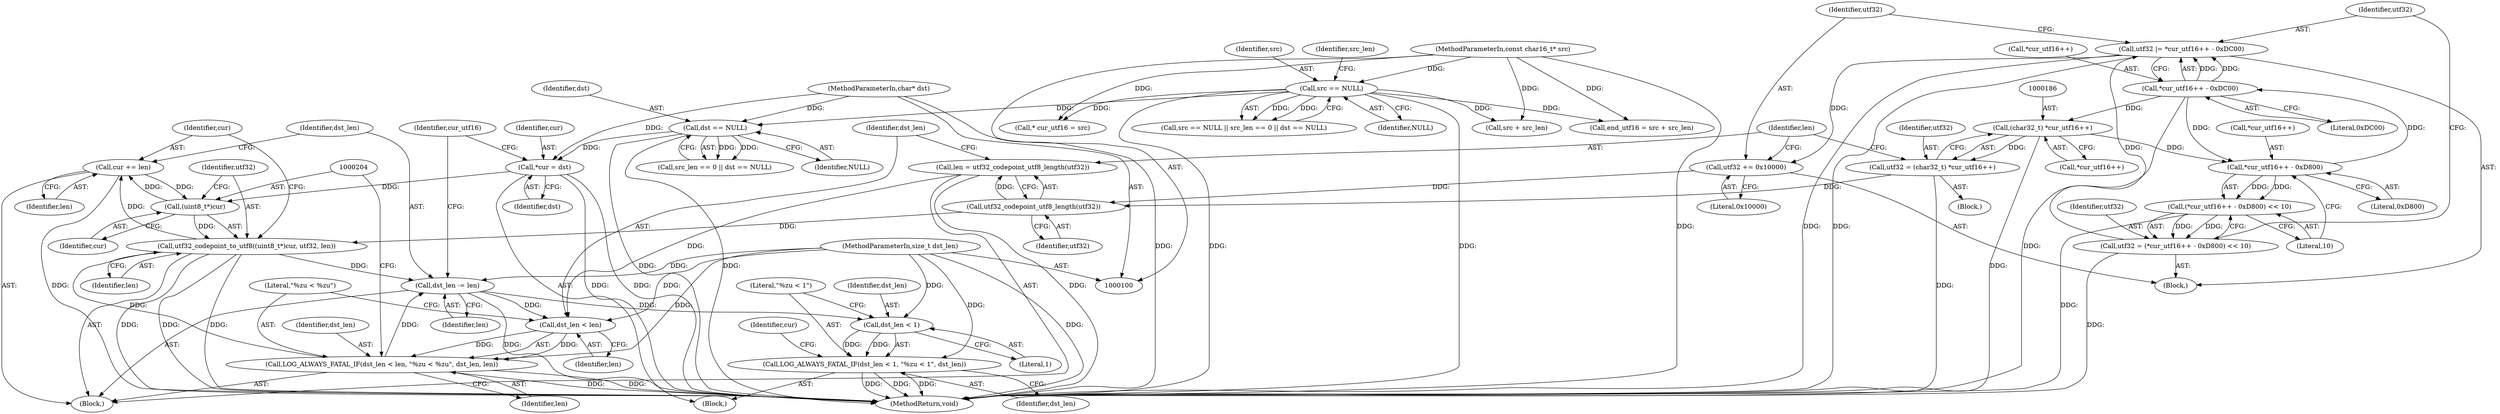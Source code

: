 digraph "0_Android_ecf5fd58a8f50362ce9e8d4245a33d56f29f142b_1@pointer" {
"1000208" [label="(Call,cur += len)"];
"1000202" [label="(Call,utf32_codepoint_to_utf8((uint8_t*)cur, utf32, len))"];
"1000203" [label="(Call,(uint8_t*)cur)"];
"1000208" [label="(Call,cur += len)"];
"1000130" [label="(Call,*cur = dst)"];
"1000115" [label="(Call,dst == NULL)"];
"1000103" [label="(MethodParameterIn,char* dst)"];
"1000108" [label="(Call,src == NULL)"];
"1000101" [label="(MethodParameterIn,const char16_t* src)"];
"1000193" [label="(Call,utf32_codepoint_utf8_length(utf32))"];
"1000178" [label="(Call,utf32 += 0x10000)"];
"1000171" [label="(Call,utf32 |= *cur_utf16++ - 0xDC00)"];
"1000162" [label="(Call,utf32 = (*cur_utf16++ - 0xD800) << 10)"];
"1000164" [label="(Call,(*cur_utf16++ - 0xD800) << 10)"];
"1000165" [label="(Call,*cur_utf16++ - 0xD800)"];
"1000185" [label="(Call,(char32_t) *cur_utf16++)"];
"1000173" [label="(Call,*cur_utf16++ - 0xDC00)"];
"1000183" [label="(Call,utf32 = (char32_t) *cur_utf16++)"];
"1000195" [label="(Call,LOG_ALWAYS_FATAL_IF(dst_len < len, \"%zu < %zu\", dst_len, len))"];
"1000196" [label="(Call,dst_len < len)"];
"1000211" [label="(Call,dst_len -= len)"];
"1000104" [label="(MethodParameterIn,size_t dst_len)"];
"1000191" [label="(Call,len = utf32_codepoint_utf8_length(utf32))"];
"1000215" [label="(Call,dst_len < 1)"];
"1000214" [label="(Call,LOG_ALWAYS_FATAL_IF(dst_len < 1, \"%zu < 1\", dst_len))"];
"1000201" [label="(Identifier,len)"];
"1000121" [label="(Call,* cur_utf16 = src)"];
"1000193" [label="(Call,utf32_codepoint_utf8_length(utf32))"];
"1000195" [label="(Call,LOG_ALWAYS_FATAL_IF(dst_len < len, \"%zu < %zu\", dst_len, len))"];
"1000206" [label="(Identifier,utf32)"];
"1000208" [label="(Call,cur += len)"];
"1000104" [label="(MethodParameterIn,size_t dst_len)"];
"1000110" [label="(Identifier,NULL)"];
"1000126" [label="(Call,src + src_len)"];
"1000185" [label="(Call,(char32_t) *cur_utf16++)"];
"1000211" [label="(Call,dst_len -= len)"];
"1000187" [label="(Call,*cur_utf16++)"];
"1000124" [label="(Call,end_utf16 = src + src_len)"];
"1000179" [label="(Identifier,utf32)"];
"1000216" [label="(Identifier,dst_len)"];
"1000107" [label="(Call,src == NULL || src_len == 0 || dst == NULL)"];
"1000172" [label="(Identifier,utf32)"];
"1000183" [label="(Call,utf32 = (char32_t) *cur_utf16++)"];
"1000222" [label="(Identifier,cur)"];
"1000113" [label="(Identifier,src_len)"];
"1000178" [label="(Call,utf32 += 0x10000)"];
"1000132" [label="(Identifier,dst)"];
"1000177" [label="(Literal,0xDC00)"];
"1000130" [label="(Call,*cur = dst)"];
"1000103" [label="(MethodParameterIn,char* dst)"];
"1000105" [label="(Block,)"];
"1000115" [label="(Call,dst == NULL)"];
"1000180" [label="(Literal,0x10000)"];
"1000164" [label="(Call,(*cur_utf16++ - 0xD800) << 10)"];
"1000162" [label="(Call,utf32 = (*cur_utf16++ - 0xD800) << 10)"];
"1000171" [label="(Call,utf32 |= *cur_utf16++ - 0xDC00)"];
"1000202" [label="(Call,utf32_codepoint_to_utf8((uint8_t*)cur, utf32, len))"];
"1000196" [label="(Call,dst_len < len)"];
"1000169" [label="(Literal,0xD800)"];
"1000116" [label="(Identifier,dst)"];
"1000194" [label="(Identifier,utf32)"];
"1000219" [label="(Identifier,dst_len)"];
"1000131" [label="(Identifier,cur)"];
"1000198" [label="(Identifier,len)"];
"1000101" [label="(MethodParameterIn,const char16_t* src)"];
"1000137" [label="(Block,)"];
"1000161" [label="(Block,)"];
"1000135" [label="(Identifier,cur_utf16)"];
"1000199" [label="(Literal,\"%zu < %zu\")"];
"1000215" [label="(Call,dst_len < 1)"];
"1000205" [label="(Identifier,cur)"];
"1000209" [label="(Identifier,cur)"];
"1000111" [label="(Call,src_len == 0 || dst == NULL)"];
"1000200" [label="(Identifier,dst_len)"];
"1000214" [label="(Call,LOG_ALWAYS_FATAL_IF(dst_len < 1, \"%zu < 1\", dst_len))"];
"1000212" [label="(Identifier,dst_len)"];
"1000174" [label="(Call,*cur_utf16++)"];
"1000197" [label="(Identifier,dst_len)"];
"1000210" [label="(Identifier,len)"];
"1000184" [label="(Identifier,utf32)"];
"1000117" [label="(Identifier,NULL)"];
"1000163" [label="(Identifier,utf32)"];
"1000109" [label="(Identifier,src)"];
"1000224" [label="(MethodReturn,void)"];
"1000213" [label="(Identifier,len)"];
"1000217" [label="(Literal,1)"];
"1000108" [label="(Call,src == NULL)"];
"1000203" [label="(Call,(uint8_t*)cur)"];
"1000166" [label="(Call,*cur_utf16++)"];
"1000182" [label="(Block,)"];
"1000218" [label="(Literal,\"%zu < 1\")"];
"1000165" [label="(Call,*cur_utf16++ - 0xD800)"];
"1000191" [label="(Call,len = utf32_codepoint_utf8_length(utf32))"];
"1000173" [label="(Call,*cur_utf16++ - 0xDC00)"];
"1000170" [label="(Literal,10)"];
"1000192" [label="(Identifier,len)"];
"1000207" [label="(Identifier,len)"];
"1000208" -> "1000137"  [label="AST: "];
"1000208" -> "1000210"  [label="CFG: "];
"1000209" -> "1000208"  [label="AST: "];
"1000210" -> "1000208"  [label="AST: "];
"1000212" -> "1000208"  [label="CFG: "];
"1000208" -> "1000224"  [label="DDG: "];
"1000208" -> "1000203"  [label="DDG: "];
"1000202" -> "1000208"  [label="DDG: "];
"1000203" -> "1000208"  [label="DDG: "];
"1000202" -> "1000137"  [label="AST: "];
"1000202" -> "1000207"  [label="CFG: "];
"1000203" -> "1000202"  [label="AST: "];
"1000206" -> "1000202"  [label="AST: "];
"1000207" -> "1000202"  [label="AST: "];
"1000209" -> "1000202"  [label="CFG: "];
"1000202" -> "1000224"  [label="DDG: "];
"1000202" -> "1000224"  [label="DDG: "];
"1000202" -> "1000224"  [label="DDG: "];
"1000203" -> "1000202"  [label="DDG: "];
"1000193" -> "1000202"  [label="DDG: "];
"1000195" -> "1000202"  [label="DDG: "];
"1000202" -> "1000211"  [label="DDG: "];
"1000203" -> "1000205"  [label="CFG: "];
"1000204" -> "1000203"  [label="AST: "];
"1000205" -> "1000203"  [label="AST: "];
"1000206" -> "1000203"  [label="CFG: "];
"1000130" -> "1000203"  [label="DDG: "];
"1000130" -> "1000105"  [label="AST: "];
"1000130" -> "1000132"  [label="CFG: "];
"1000131" -> "1000130"  [label="AST: "];
"1000132" -> "1000130"  [label="AST: "];
"1000135" -> "1000130"  [label="CFG: "];
"1000130" -> "1000224"  [label="DDG: "];
"1000130" -> "1000224"  [label="DDG: "];
"1000115" -> "1000130"  [label="DDG: "];
"1000103" -> "1000130"  [label="DDG: "];
"1000115" -> "1000111"  [label="AST: "];
"1000115" -> "1000117"  [label="CFG: "];
"1000116" -> "1000115"  [label="AST: "];
"1000117" -> "1000115"  [label="AST: "];
"1000111" -> "1000115"  [label="CFG: "];
"1000115" -> "1000224"  [label="DDG: "];
"1000115" -> "1000224"  [label="DDG: "];
"1000115" -> "1000111"  [label="DDG: "];
"1000115" -> "1000111"  [label="DDG: "];
"1000103" -> "1000115"  [label="DDG: "];
"1000108" -> "1000115"  [label="DDG: "];
"1000103" -> "1000100"  [label="AST: "];
"1000103" -> "1000224"  [label="DDG: "];
"1000108" -> "1000107"  [label="AST: "];
"1000108" -> "1000110"  [label="CFG: "];
"1000109" -> "1000108"  [label="AST: "];
"1000110" -> "1000108"  [label="AST: "];
"1000113" -> "1000108"  [label="CFG: "];
"1000107" -> "1000108"  [label="CFG: "];
"1000108" -> "1000224"  [label="DDG: "];
"1000108" -> "1000224"  [label="DDG: "];
"1000108" -> "1000107"  [label="DDG: "];
"1000108" -> "1000107"  [label="DDG: "];
"1000101" -> "1000108"  [label="DDG: "];
"1000108" -> "1000121"  [label="DDG: "];
"1000108" -> "1000124"  [label="DDG: "];
"1000108" -> "1000126"  [label="DDG: "];
"1000101" -> "1000100"  [label="AST: "];
"1000101" -> "1000224"  [label="DDG: "];
"1000101" -> "1000121"  [label="DDG: "];
"1000101" -> "1000124"  [label="DDG: "];
"1000101" -> "1000126"  [label="DDG: "];
"1000193" -> "1000191"  [label="AST: "];
"1000193" -> "1000194"  [label="CFG: "];
"1000194" -> "1000193"  [label="AST: "];
"1000191" -> "1000193"  [label="CFG: "];
"1000193" -> "1000191"  [label="DDG: "];
"1000178" -> "1000193"  [label="DDG: "];
"1000183" -> "1000193"  [label="DDG: "];
"1000178" -> "1000161"  [label="AST: "];
"1000178" -> "1000180"  [label="CFG: "];
"1000179" -> "1000178"  [label="AST: "];
"1000180" -> "1000178"  [label="AST: "];
"1000192" -> "1000178"  [label="CFG: "];
"1000171" -> "1000178"  [label="DDG: "];
"1000171" -> "1000161"  [label="AST: "];
"1000171" -> "1000173"  [label="CFG: "];
"1000172" -> "1000171"  [label="AST: "];
"1000173" -> "1000171"  [label="AST: "];
"1000179" -> "1000171"  [label="CFG: "];
"1000171" -> "1000224"  [label="DDG: "];
"1000171" -> "1000224"  [label="DDG: "];
"1000162" -> "1000171"  [label="DDG: "];
"1000173" -> "1000171"  [label="DDG: "];
"1000173" -> "1000171"  [label="DDG: "];
"1000162" -> "1000161"  [label="AST: "];
"1000162" -> "1000164"  [label="CFG: "];
"1000163" -> "1000162"  [label="AST: "];
"1000164" -> "1000162"  [label="AST: "];
"1000172" -> "1000162"  [label="CFG: "];
"1000162" -> "1000224"  [label="DDG: "];
"1000164" -> "1000162"  [label="DDG: "];
"1000164" -> "1000162"  [label="DDG: "];
"1000164" -> "1000170"  [label="CFG: "];
"1000165" -> "1000164"  [label="AST: "];
"1000170" -> "1000164"  [label="AST: "];
"1000164" -> "1000224"  [label="DDG: "];
"1000165" -> "1000164"  [label="DDG: "];
"1000165" -> "1000164"  [label="DDG: "];
"1000165" -> "1000169"  [label="CFG: "];
"1000166" -> "1000165"  [label="AST: "];
"1000169" -> "1000165"  [label="AST: "];
"1000170" -> "1000165"  [label="CFG: "];
"1000185" -> "1000165"  [label="DDG: "];
"1000173" -> "1000165"  [label="DDG: "];
"1000165" -> "1000173"  [label="DDG: "];
"1000185" -> "1000183"  [label="AST: "];
"1000185" -> "1000187"  [label="CFG: "];
"1000186" -> "1000185"  [label="AST: "];
"1000187" -> "1000185"  [label="AST: "];
"1000183" -> "1000185"  [label="CFG: "];
"1000185" -> "1000224"  [label="DDG: "];
"1000185" -> "1000183"  [label="DDG: "];
"1000173" -> "1000185"  [label="DDG: "];
"1000173" -> "1000177"  [label="CFG: "];
"1000174" -> "1000173"  [label="AST: "];
"1000177" -> "1000173"  [label="AST: "];
"1000173" -> "1000224"  [label="DDG: "];
"1000183" -> "1000182"  [label="AST: "];
"1000184" -> "1000183"  [label="AST: "];
"1000192" -> "1000183"  [label="CFG: "];
"1000183" -> "1000224"  [label="DDG: "];
"1000195" -> "1000137"  [label="AST: "];
"1000195" -> "1000201"  [label="CFG: "];
"1000196" -> "1000195"  [label="AST: "];
"1000199" -> "1000195"  [label="AST: "];
"1000200" -> "1000195"  [label="AST: "];
"1000201" -> "1000195"  [label="AST: "];
"1000204" -> "1000195"  [label="CFG: "];
"1000195" -> "1000224"  [label="DDG: "];
"1000195" -> "1000224"  [label="DDG: "];
"1000196" -> "1000195"  [label="DDG: "];
"1000196" -> "1000195"  [label="DDG: "];
"1000104" -> "1000195"  [label="DDG: "];
"1000195" -> "1000211"  [label="DDG: "];
"1000196" -> "1000198"  [label="CFG: "];
"1000197" -> "1000196"  [label="AST: "];
"1000198" -> "1000196"  [label="AST: "];
"1000199" -> "1000196"  [label="CFG: "];
"1000211" -> "1000196"  [label="DDG: "];
"1000104" -> "1000196"  [label="DDG: "];
"1000191" -> "1000196"  [label="DDG: "];
"1000211" -> "1000137"  [label="AST: "];
"1000211" -> "1000213"  [label="CFG: "];
"1000212" -> "1000211"  [label="AST: "];
"1000213" -> "1000211"  [label="AST: "];
"1000135" -> "1000211"  [label="CFG: "];
"1000211" -> "1000224"  [label="DDG: "];
"1000104" -> "1000211"  [label="DDG: "];
"1000211" -> "1000215"  [label="DDG: "];
"1000104" -> "1000100"  [label="AST: "];
"1000104" -> "1000224"  [label="DDG: "];
"1000104" -> "1000215"  [label="DDG: "];
"1000104" -> "1000214"  [label="DDG: "];
"1000191" -> "1000137"  [label="AST: "];
"1000192" -> "1000191"  [label="AST: "];
"1000197" -> "1000191"  [label="CFG: "];
"1000191" -> "1000224"  [label="DDG: "];
"1000215" -> "1000214"  [label="AST: "];
"1000215" -> "1000217"  [label="CFG: "];
"1000216" -> "1000215"  [label="AST: "];
"1000217" -> "1000215"  [label="AST: "];
"1000218" -> "1000215"  [label="CFG: "];
"1000215" -> "1000214"  [label="DDG: "];
"1000215" -> "1000214"  [label="DDG: "];
"1000214" -> "1000105"  [label="AST: "];
"1000214" -> "1000219"  [label="CFG: "];
"1000218" -> "1000214"  [label="AST: "];
"1000219" -> "1000214"  [label="AST: "];
"1000222" -> "1000214"  [label="CFG: "];
"1000214" -> "1000224"  [label="DDG: "];
"1000214" -> "1000224"  [label="DDG: "];
"1000214" -> "1000224"  [label="DDG: "];
}
